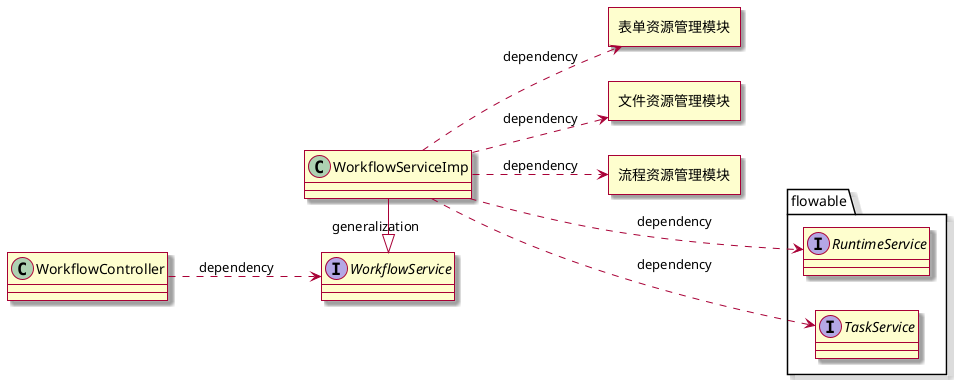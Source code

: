 @startuml

left to right direction

allowmixing

skin rose

class WorkflowController {
}

class WorkflowServiceImp {
}

interface WorkflowService {
}

rectangle 表单资源管理模块
rectangle 文件资源管理模块
rectangle 流程资源管理模块

package flowable {
interface RuntimeService{}
interface TaskService{}
}


WorkflowController ..> WorkflowService: dependency
WorkflowServiceImp -|> WorkflowService: generalization
WorkflowServiceImp ...> RuntimeService: dependency
WorkflowServiceImp ...> TaskService: dependency
WorkflowServiceImp ..> 表单资源管理模块: dependency
WorkflowServiceImp ..> 文件资源管理模块: dependency
WorkflowServiceImp ..> 流程资源管理模块: dependency

@enduml